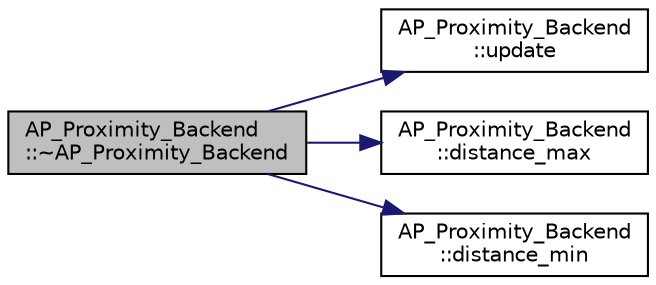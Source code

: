 digraph "AP_Proximity_Backend::~AP_Proximity_Backend"
{
 // INTERACTIVE_SVG=YES
  edge [fontname="Helvetica",fontsize="10",labelfontname="Helvetica",labelfontsize="10"];
  node [fontname="Helvetica",fontsize="10",shape=record];
  rankdir="LR";
  Node1 [label="AP_Proximity_Backend\l::~AP_Proximity_Backend",height=0.2,width=0.4,color="black", fillcolor="grey75", style="filled", fontcolor="black"];
  Node1 -> Node2 [color="midnightblue",fontsize="10",style="solid",fontname="Helvetica"];
  Node2 [label="AP_Proximity_Backend\l::update",height=0.2,width=0.4,color="black", fillcolor="white", style="filled",URL="$classAP__Proximity__Backend.html#a44972084681c1e719a3508d87f564ec3"];
  Node1 -> Node3 [color="midnightblue",fontsize="10",style="solid",fontname="Helvetica"];
  Node3 [label="AP_Proximity_Backend\l::distance_max",height=0.2,width=0.4,color="black", fillcolor="white", style="filled",URL="$classAP__Proximity__Backend.html#a95642cf035b9219ee43efdd32d568e8f"];
  Node1 -> Node4 [color="midnightblue",fontsize="10",style="solid",fontname="Helvetica"];
  Node4 [label="AP_Proximity_Backend\l::distance_min",height=0.2,width=0.4,color="black", fillcolor="white", style="filled",URL="$classAP__Proximity__Backend.html#aa8f21e798da47e93e734b9672ed6ab38"];
}
